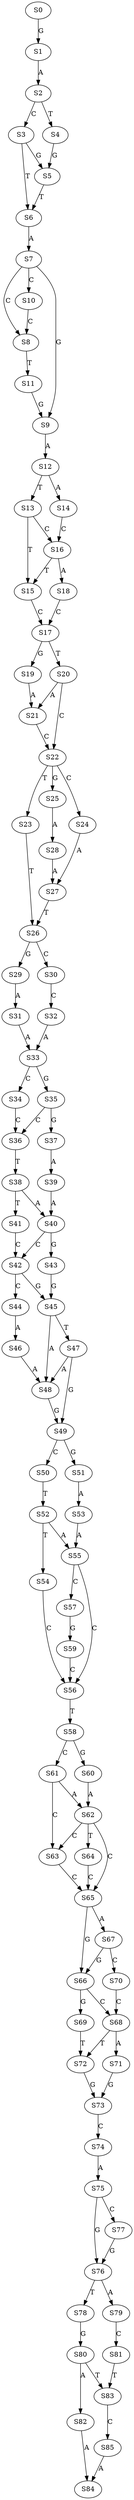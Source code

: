 strict digraph  {
	S0 -> S1 [ label = G ];
	S1 -> S2 [ label = A ];
	S2 -> S3 [ label = C ];
	S2 -> S4 [ label = T ];
	S3 -> S5 [ label = G ];
	S3 -> S6 [ label = T ];
	S4 -> S5 [ label = G ];
	S5 -> S6 [ label = T ];
	S6 -> S7 [ label = A ];
	S7 -> S8 [ label = C ];
	S7 -> S9 [ label = G ];
	S7 -> S10 [ label = C ];
	S8 -> S11 [ label = T ];
	S9 -> S12 [ label = A ];
	S10 -> S8 [ label = C ];
	S11 -> S9 [ label = G ];
	S12 -> S13 [ label = T ];
	S12 -> S14 [ label = A ];
	S13 -> S15 [ label = T ];
	S13 -> S16 [ label = C ];
	S14 -> S16 [ label = C ];
	S15 -> S17 [ label = C ];
	S16 -> S15 [ label = T ];
	S16 -> S18 [ label = A ];
	S17 -> S19 [ label = G ];
	S17 -> S20 [ label = T ];
	S18 -> S17 [ label = C ];
	S19 -> S21 [ label = A ];
	S20 -> S21 [ label = A ];
	S20 -> S22 [ label = C ];
	S21 -> S22 [ label = C ];
	S22 -> S23 [ label = T ];
	S22 -> S24 [ label = C ];
	S22 -> S25 [ label = G ];
	S23 -> S26 [ label = T ];
	S24 -> S27 [ label = A ];
	S25 -> S28 [ label = A ];
	S26 -> S29 [ label = G ];
	S26 -> S30 [ label = C ];
	S27 -> S26 [ label = T ];
	S28 -> S27 [ label = A ];
	S29 -> S31 [ label = A ];
	S30 -> S32 [ label = C ];
	S31 -> S33 [ label = A ];
	S32 -> S33 [ label = A ];
	S33 -> S34 [ label = C ];
	S33 -> S35 [ label = G ];
	S34 -> S36 [ label = C ];
	S35 -> S37 [ label = G ];
	S35 -> S36 [ label = C ];
	S36 -> S38 [ label = T ];
	S37 -> S39 [ label = A ];
	S38 -> S40 [ label = A ];
	S38 -> S41 [ label = T ];
	S39 -> S40 [ label = A ];
	S40 -> S42 [ label = C ];
	S40 -> S43 [ label = G ];
	S41 -> S42 [ label = C ];
	S42 -> S44 [ label = C ];
	S42 -> S45 [ label = G ];
	S43 -> S45 [ label = G ];
	S44 -> S46 [ label = A ];
	S45 -> S47 [ label = T ];
	S45 -> S48 [ label = A ];
	S46 -> S48 [ label = A ];
	S47 -> S48 [ label = A ];
	S47 -> S49 [ label = G ];
	S48 -> S49 [ label = G ];
	S49 -> S50 [ label = C ];
	S49 -> S51 [ label = G ];
	S50 -> S52 [ label = T ];
	S51 -> S53 [ label = A ];
	S52 -> S54 [ label = T ];
	S52 -> S55 [ label = A ];
	S53 -> S55 [ label = A ];
	S54 -> S56 [ label = C ];
	S55 -> S56 [ label = C ];
	S55 -> S57 [ label = C ];
	S56 -> S58 [ label = T ];
	S57 -> S59 [ label = G ];
	S58 -> S60 [ label = G ];
	S58 -> S61 [ label = C ];
	S59 -> S56 [ label = C ];
	S60 -> S62 [ label = A ];
	S61 -> S62 [ label = A ];
	S61 -> S63 [ label = C ];
	S62 -> S64 [ label = T ];
	S62 -> S65 [ label = C ];
	S62 -> S63 [ label = C ];
	S63 -> S65 [ label = C ];
	S64 -> S65 [ label = C ];
	S65 -> S66 [ label = G ];
	S65 -> S67 [ label = A ];
	S66 -> S68 [ label = C ];
	S66 -> S69 [ label = G ];
	S67 -> S70 [ label = C ];
	S67 -> S66 [ label = G ];
	S68 -> S71 [ label = A ];
	S68 -> S72 [ label = T ];
	S69 -> S72 [ label = T ];
	S70 -> S68 [ label = C ];
	S71 -> S73 [ label = G ];
	S72 -> S73 [ label = G ];
	S73 -> S74 [ label = C ];
	S74 -> S75 [ label = A ];
	S75 -> S76 [ label = G ];
	S75 -> S77 [ label = C ];
	S76 -> S78 [ label = T ];
	S76 -> S79 [ label = A ];
	S77 -> S76 [ label = G ];
	S78 -> S80 [ label = G ];
	S79 -> S81 [ label = C ];
	S80 -> S82 [ label = A ];
	S80 -> S83 [ label = T ];
	S81 -> S83 [ label = T ];
	S82 -> S84 [ label = A ];
	S83 -> S85 [ label = C ];
	S85 -> S84 [ label = A ];
}
